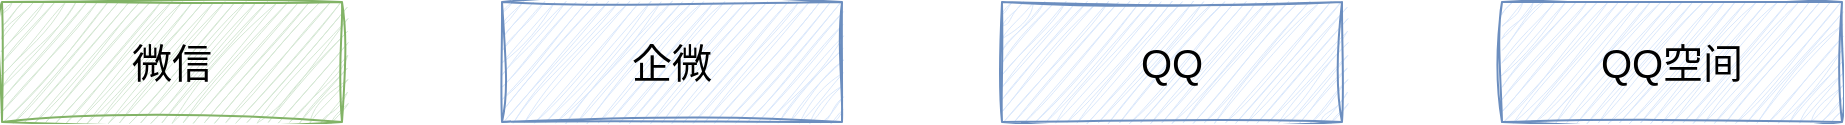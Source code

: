 <mxfile version="24.2.2" type="github">
  <diagram name="第 1 页" id="uSWp1kO9mq3VQEvF_lTH">
    <mxGraphModel dx="1242" dy="785" grid="1" gridSize="10" guides="1" tooltips="1" connect="1" arrows="1" fold="1" page="1" pageScale="1" pageWidth="827" pageHeight="1169" math="0" shadow="0">
      <root>
        <mxCell id="0" />
        <mxCell id="1" parent="0" />
        <mxCell id="FwOD_YeCZ98qcEM11IYZ-1" value="微信" style="rounded=0;whiteSpace=wrap;html=1;fontSize=20;fillColor=#d5e8d4;strokeColor=#82b366;sketch=1;curveFitting=1;jiggle=2;" vertex="1" parent="1">
          <mxGeometry x="30" y="410" width="170" height="60" as="geometry" />
        </mxCell>
        <mxCell id="FwOD_YeCZ98qcEM11IYZ-3" value="企微" style="rounded=0;whiteSpace=wrap;html=1;fontSize=20;fillColor=#dae8fc;strokeColor=#6c8ebf;sketch=1;curveFitting=1;jiggle=2;" vertex="1" parent="1">
          <mxGeometry x="280" y="410" width="170" height="60" as="geometry" />
        </mxCell>
        <mxCell id="FwOD_YeCZ98qcEM11IYZ-4" value="QQ" style="rounded=0;whiteSpace=wrap;html=1;fontSize=20;fillColor=#dae8fc;strokeColor=#6c8ebf;sketch=1;curveFitting=1;jiggle=2;" vertex="1" parent="1">
          <mxGeometry x="530" y="410" width="170" height="60" as="geometry" />
        </mxCell>
        <mxCell id="FwOD_YeCZ98qcEM11IYZ-5" value="QQ空间" style="rounded=0;whiteSpace=wrap;html=1;fontSize=20;fillColor=#dae8fc;strokeColor=#6c8ebf;sketch=1;curveFitting=1;jiggle=2;" vertex="1" parent="1">
          <mxGeometry x="780" y="410" width="170" height="60" as="geometry" />
        </mxCell>
      </root>
    </mxGraphModel>
  </diagram>
</mxfile>
